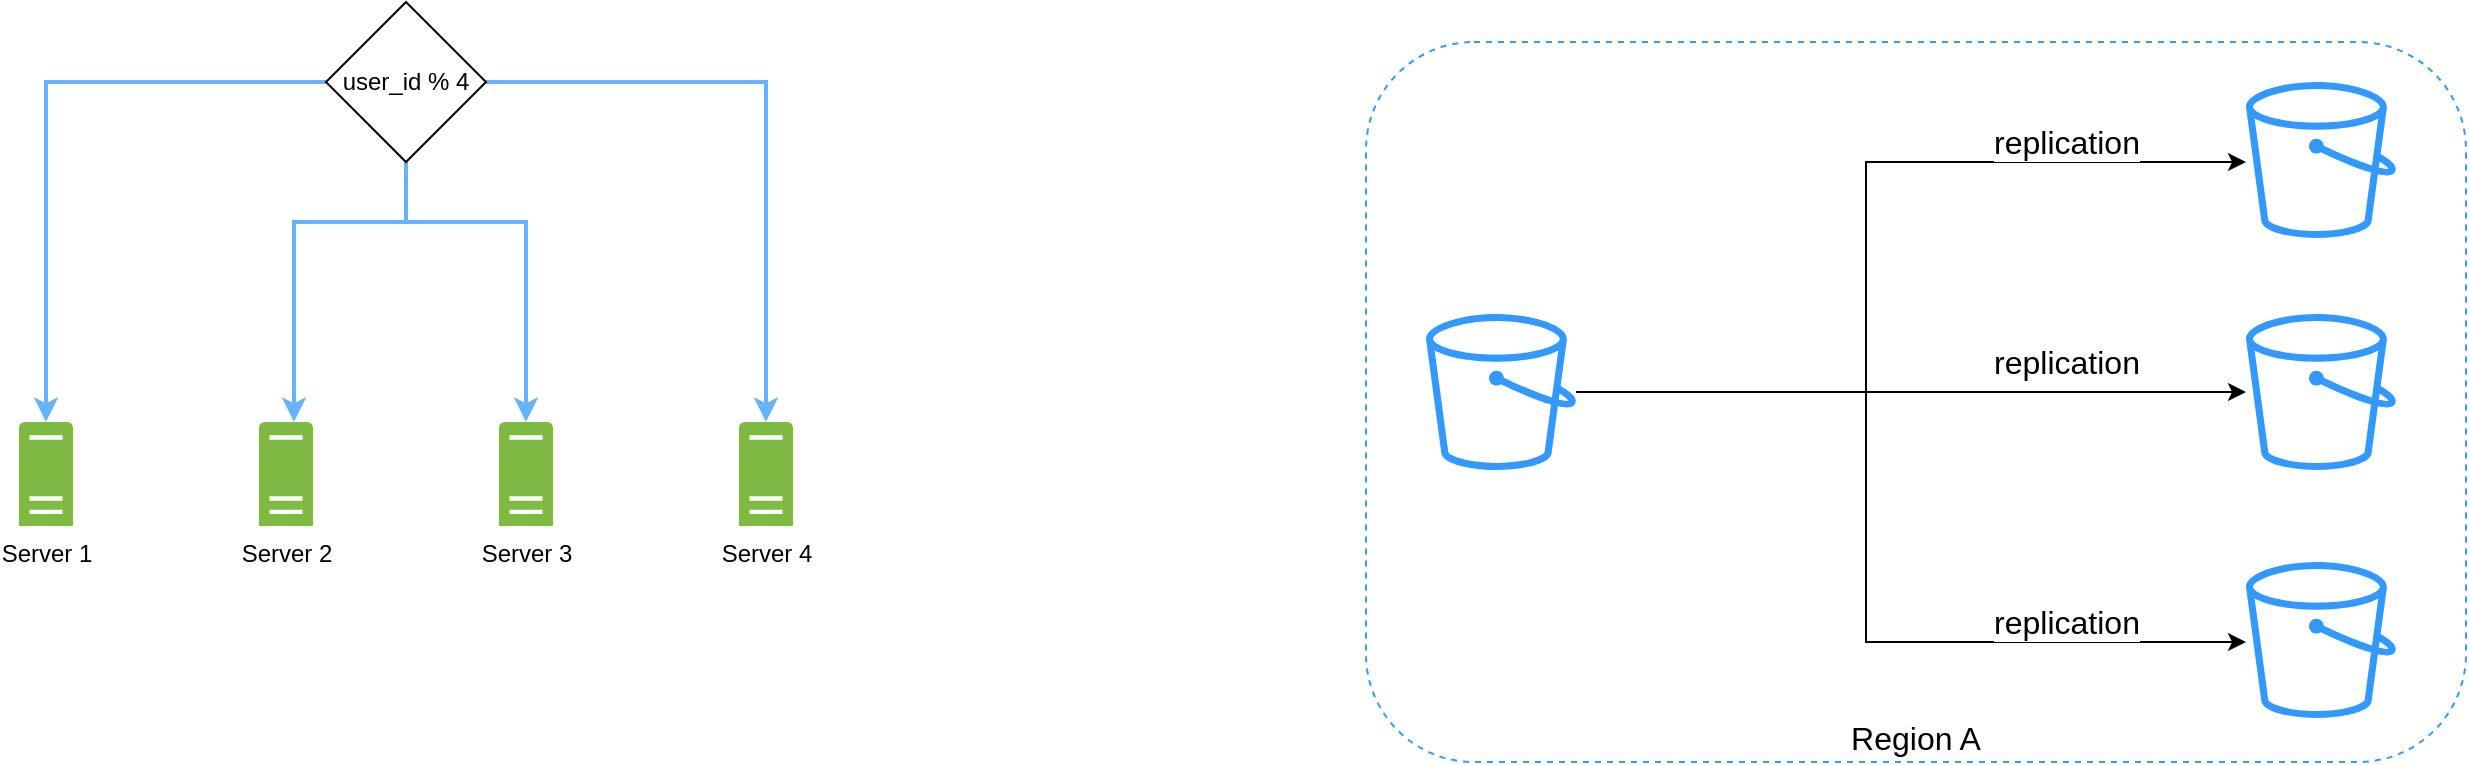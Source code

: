 <mxfile version="25.0.3">
  <diagram name="Page-1" id="DRFL2DdX7cvpsLH4rrUR">
    <mxGraphModel dx="1434" dy="802" grid="1" gridSize="10" guides="1" tooltips="1" connect="1" arrows="1" fold="1" page="1" pageScale="1" pageWidth="827" pageHeight="1169" math="0" shadow="0">
      <root>
        <mxCell id="0" />
        <mxCell id="1" parent="0" />
        <mxCell id="SWrx1pBiHESNHb2oCqgg-1" value="Server 1" style="sketch=0;pointerEvents=1;shadow=0;dashed=0;html=1;strokeColor=none;labelPosition=center;verticalLabelPosition=bottom;verticalAlign=top;outlineConnect=0;align=center;shape=mxgraph.office.servers.server_generic;fillColor=#7FBA42;" vertex="1" parent="1">
          <mxGeometry x="286.5" y="270" width="27" height="52" as="geometry" />
        </mxCell>
        <mxCell id="SWrx1pBiHESNHb2oCqgg-2" style="edgeStyle=orthogonalEdgeStyle;rounded=0;orthogonalLoop=1;jettySize=auto;html=1;strokeColor=#66B2FF;strokeWidth=2;" edge="1" parent="1" source="SWrx1pBiHESNHb2oCqgg-6" target="SWrx1pBiHESNHb2oCqgg-1">
          <mxGeometry relative="1" as="geometry" />
        </mxCell>
        <mxCell id="SWrx1pBiHESNHb2oCqgg-3" style="edgeStyle=orthogonalEdgeStyle;rounded=0;orthogonalLoop=1;jettySize=auto;html=1;strokeColor=#66B2FF;strokeWidth=2;" edge="1" parent="1" source="SWrx1pBiHESNHb2oCqgg-6" target="SWrx1pBiHESNHb2oCqgg-7">
          <mxGeometry relative="1" as="geometry">
            <Array as="points">
              <mxPoint x="480" y="170" />
              <mxPoint x="424" y="170" />
            </Array>
          </mxGeometry>
        </mxCell>
        <mxCell id="SWrx1pBiHESNHb2oCqgg-4" style="edgeStyle=orthogonalEdgeStyle;rounded=0;orthogonalLoop=1;jettySize=auto;html=1;exitX=0.5;exitY=1;exitDx=0;exitDy=0;strokeColor=#66B2FF;strokeWidth=2;" edge="1" parent="1" source="SWrx1pBiHESNHb2oCqgg-6" target="SWrx1pBiHESNHb2oCqgg-8">
          <mxGeometry relative="1" as="geometry">
            <Array as="points">
              <mxPoint x="480" y="170" />
              <mxPoint x="540" y="170" />
            </Array>
          </mxGeometry>
        </mxCell>
        <mxCell id="SWrx1pBiHESNHb2oCqgg-5" style="edgeStyle=orthogonalEdgeStyle;rounded=0;orthogonalLoop=1;jettySize=auto;html=1;strokeColor=#66B2FF;strokeWidth=2;" edge="1" parent="1" source="SWrx1pBiHESNHb2oCqgg-6" target="SWrx1pBiHESNHb2oCqgg-9">
          <mxGeometry relative="1" as="geometry" />
        </mxCell>
        <mxCell id="SWrx1pBiHESNHb2oCqgg-6" value="user_id % 4" style="rhombus;whiteSpace=wrap;html=1;" vertex="1" parent="1">
          <mxGeometry x="440" y="60" width="80" height="80" as="geometry" />
        </mxCell>
        <mxCell id="SWrx1pBiHESNHb2oCqgg-7" value="Server 2" style="sketch=0;pointerEvents=1;shadow=0;dashed=0;html=1;strokeColor=none;labelPosition=center;verticalLabelPosition=bottom;verticalAlign=top;outlineConnect=0;align=center;shape=mxgraph.office.servers.server_generic;fillColor=#7FBA42;" vertex="1" parent="1">
          <mxGeometry x="406.5" y="270" width="27" height="52" as="geometry" />
        </mxCell>
        <mxCell id="SWrx1pBiHESNHb2oCqgg-8" value="Server 3" style="sketch=0;pointerEvents=1;shadow=0;dashed=0;html=1;strokeColor=none;labelPosition=center;verticalLabelPosition=bottom;verticalAlign=top;outlineConnect=0;align=center;shape=mxgraph.office.servers.server_generic;fillColor=#7FBA42;" vertex="1" parent="1">
          <mxGeometry x="526.5" y="270" width="27" height="52" as="geometry" />
        </mxCell>
        <mxCell id="SWrx1pBiHESNHb2oCqgg-9" value="Server 4" style="sketch=0;pointerEvents=1;shadow=0;dashed=0;html=1;strokeColor=none;labelPosition=center;verticalLabelPosition=bottom;verticalAlign=top;outlineConnect=0;align=center;shape=mxgraph.office.servers.server_generic;fillColor=#7FBA42;" vertex="1" parent="1">
          <mxGeometry x="646.5" y="270" width="27" height="52" as="geometry" />
        </mxCell>
        <mxCell id="SWrx1pBiHESNHb2oCqgg-10" value="Region A" style="rounded=1;whiteSpace=wrap;html=1;dashed=1;fillColor=default;strokeColor=#3399FF;verticalAlign=bottom;fontSize=16;fontStyle=0" vertex="1" parent="1">
          <mxGeometry x="960" y="80" width="550" height="360" as="geometry" />
        </mxCell>
        <mxCell id="SWrx1pBiHESNHb2oCqgg-11" value="replication" style="edgeStyle=orthogonalEdgeStyle;rounded=0;orthogonalLoop=1;jettySize=auto;html=1;fontSize=16;verticalAlign=middle;" edge="1" parent="1" source="SWrx1pBiHESNHb2oCqgg-14" target="SWrx1pBiHESNHb2oCqgg-15">
          <mxGeometry x="0.463" y="15" relative="1" as="geometry">
            <mxPoint as="offset" />
          </mxGeometry>
        </mxCell>
        <mxCell id="SWrx1pBiHESNHb2oCqgg-12" value="replication" style="edgeStyle=orthogonalEdgeStyle;rounded=0;orthogonalLoop=1;jettySize=auto;html=1;verticalAlign=middle;fontSize=16;" edge="1" parent="1" source="SWrx1pBiHESNHb2oCqgg-14" target="SWrx1pBiHESNHb2oCqgg-16">
          <mxGeometry x="0.6" y="10" relative="1" as="geometry">
            <Array as="points">
              <mxPoint x="1210" y="255" />
              <mxPoint x="1210" y="140" />
            </Array>
            <mxPoint as="offset" />
          </mxGeometry>
        </mxCell>
        <mxCell id="SWrx1pBiHESNHb2oCqgg-13" value="replication" style="edgeStyle=orthogonalEdgeStyle;rounded=0;orthogonalLoop=1;jettySize=auto;html=1;verticalAlign=middle;fontSize=16;" edge="1" parent="1" source="SWrx1pBiHESNHb2oCqgg-14" target="SWrx1pBiHESNHb2oCqgg-17">
          <mxGeometry x="0.609" y="10" relative="1" as="geometry">
            <Array as="points">
              <mxPoint x="1210" y="255" />
              <mxPoint x="1210" y="380" />
            </Array>
            <mxPoint as="offset" />
          </mxGeometry>
        </mxCell>
        <mxCell id="SWrx1pBiHESNHb2oCqgg-14" value="" style="sketch=0;outlineConnect=0;fontColor=#232F3E;gradientColor=none;fillColor=#3399FF;strokeColor=none;dashed=0;verticalLabelPosition=bottom;verticalAlign=top;align=center;html=1;fontSize=12;fontStyle=0;aspect=fixed;pointerEvents=1;shape=mxgraph.aws4.bucket;" vertex="1" parent="1">
          <mxGeometry x="990" y="216" width="75" height="78" as="geometry" />
        </mxCell>
        <mxCell id="SWrx1pBiHESNHb2oCqgg-15" value="" style="sketch=0;outlineConnect=0;fontColor=#232F3E;gradientColor=none;fillColor=#3399FF;strokeColor=none;dashed=0;verticalLabelPosition=bottom;verticalAlign=top;align=center;html=1;fontSize=12;fontStyle=0;aspect=fixed;pointerEvents=1;shape=mxgraph.aws4.bucket;" vertex="1" parent="1">
          <mxGeometry x="1400" y="216" width="75" height="78" as="geometry" />
        </mxCell>
        <mxCell id="SWrx1pBiHESNHb2oCqgg-16" value="" style="sketch=0;outlineConnect=0;fontColor=#232F3E;gradientColor=none;fillColor=#3399FF;strokeColor=none;dashed=0;verticalLabelPosition=bottom;verticalAlign=top;align=center;html=1;fontSize=12;fontStyle=0;aspect=fixed;pointerEvents=1;shape=mxgraph.aws4.bucket;" vertex="1" parent="1">
          <mxGeometry x="1400" y="100" width="75" height="78" as="geometry" />
        </mxCell>
        <mxCell id="SWrx1pBiHESNHb2oCqgg-17" value="" style="sketch=0;outlineConnect=0;fontColor=#232F3E;gradientColor=none;fillColor=#3399FF;strokeColor=none;dashed=0;verticalLabelPosition=bottom;verticalAlign=top;align=center;html=1;fontSize=12;fontStyle=0;aspect=fixed;pointerEvents=1;shape=mxgraph.aws4.bucket;" vertex="1" parent="1">
          <mxGeometry x="1400" y="340" width="75" height="78" as="geometry" />
        </mxCell>
      </root>
    </mxGraphModel>
  </diagram>
</mxfile>
